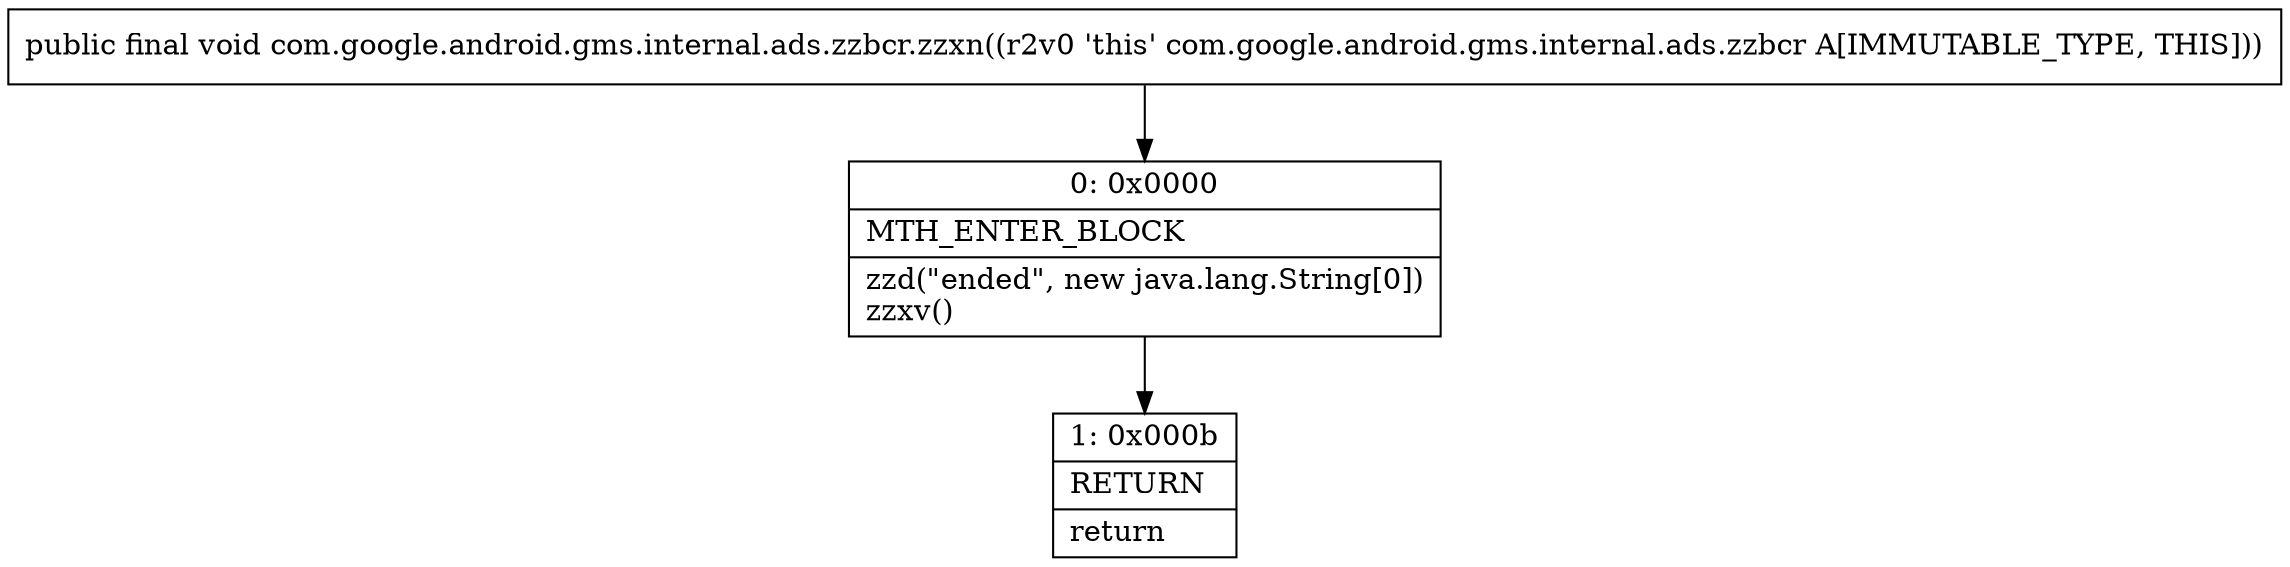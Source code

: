 digraph "CFG forcom.google.android.gms.internal.ads.zzbcr.zzxn()V" {
Node_0 [shape=record,label="{0\:\ 0x0000|MTH_ENTER_BLOCK\l|zzd(\"ended\", new java.lang.String[0])\lzzxv()\l}"];
Node_1 [shape=record,label="{1\:\ 0x000b|RETURN\l|return\l}"];
MethodNode[shape=record,label="{public final void com.google.android.gms.internal.ads.zzbcr.zzxn((r2v0 'this' com.google.android.gms.internal.ads.zzbcr A[IMMUTABLE_TYPE, THIS])) }"];
MethodNode -> Node_0;
Node_0 -> Node_1;
}

